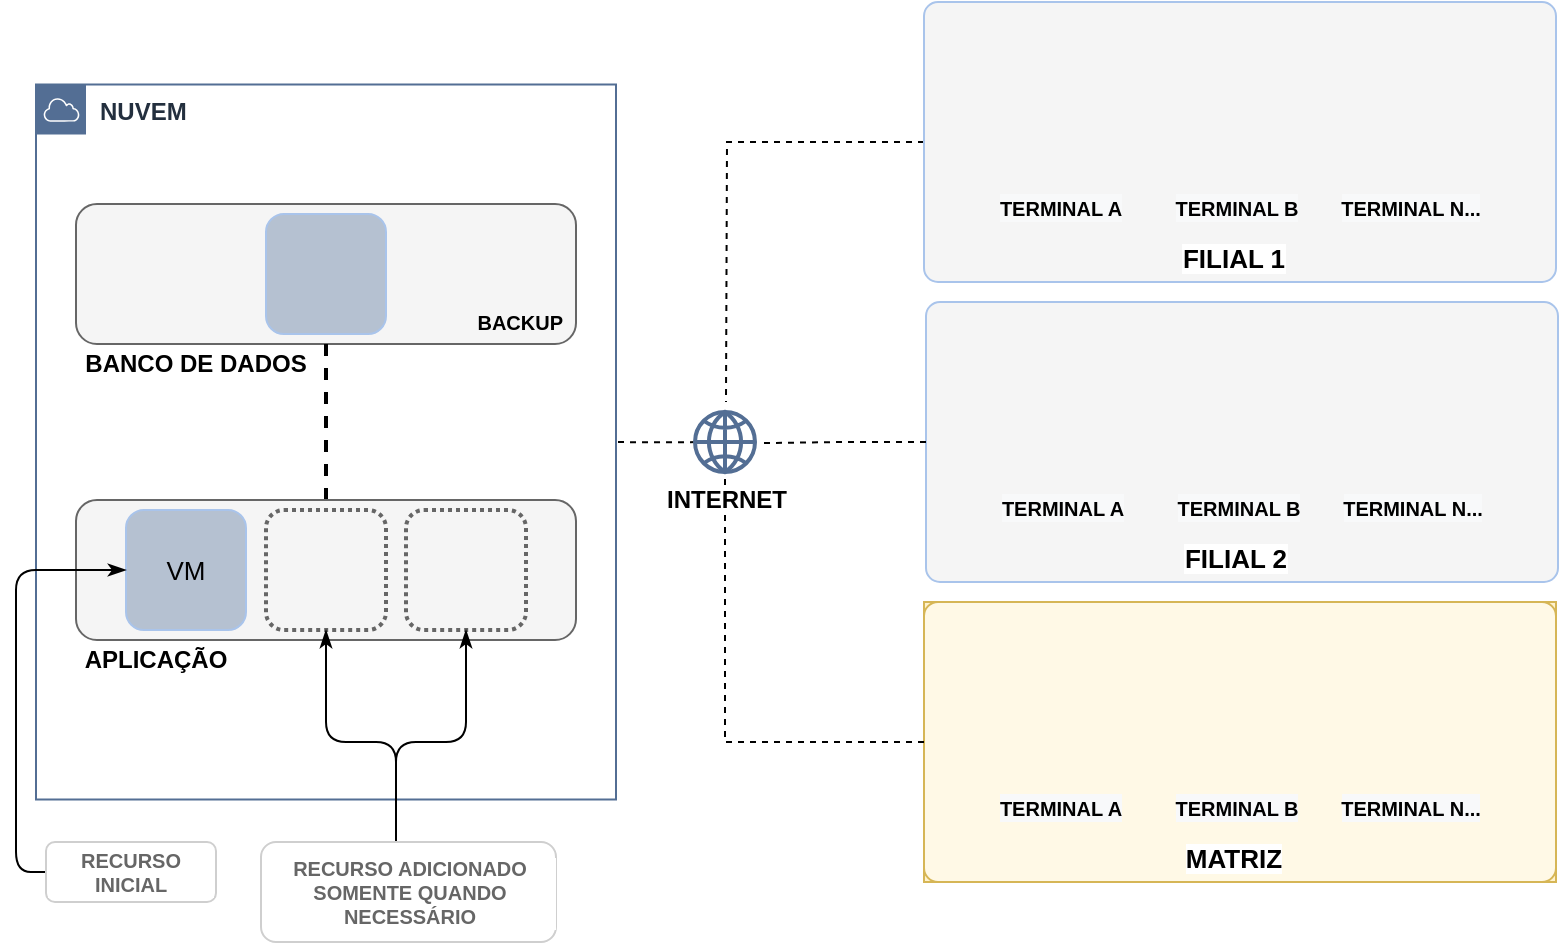 <mxfile version="14.8.0" type="github">
  <diagram id="vxIsBXi6-U7dhx1XqKku" name="Page-1">
    <mxGraphModel dx="1240" dy="655" grid="1" gridSize="10" guides="1" tooltips="1" connect="1" arrows="1" fold="1" page="1" pageScale="1" pageWidth="827" pageHeight="1169" math="0" shadow="0">
      <root>
        <mxCell id="0" />
        <mxCell id="1" parent="0" />
        <mxCell id="QleytlypI_foX-6YYafD-23" value="" style="group;fillColor=#fff2cc;strokeColor=#d6b656;" vertex="1" connectable="0" parent="1">
          <mxGeometry x="477" y="380" width="316" height="140" as="geometry" />
        </mxCell>
        <mxCell id="QleytlypI_foX-6YYafD-24" value="" style="rounded=1;whiteSpace=wrap;html=1;shadow=0;arcSize=5;strokeColor=#d6b656;fillColor=#FFF9E6;" vertex="1" parent="QleytlypI_foX-6YYafD-23">
          <mxGeometry width="316" height="140" as="geometry" />
        </mxCell>
        <mxCell id="QleytlypI_foX-6YYafD-25" value="&lt;span style=&quot;font-weight: 700 ; background-color: rgb(248 , 249 , 250)&quot;&gt;&lt;font style=&quot;font-size: 10px&quot;&gt;TERMINAL A&lt;/font&gt;&lt;/span&gt;" style="shape=image;html=1;verticalAlign=top;verticalLabelPosition=bottom;labelBackgroundColor=#ffffff;imageAspect=0;aspect=fixed;image=https://cdn4.iconfinder.com/data/icons/computer-and-technologies-1/800/pc-128.png;" vertex="1" parent="QleytlypI_foX-6YYafD-23">
          <mxGeometry x="31.6" y="16.471" width="72.471" height="72.471" as="geometry" />
        </mxCell>
        <mxCell id="QleytlypI_foX-6YYafD-26" value="&lt;span style=&quot;font-weight: 700 ; background-color: rgb(248 , 249 , 250)&quot;&gt;&lt;font style=&quot;font-size: 10px&quot;&gt;TERMINAL B&lt;/font&gt;&lt;/span&gt;" style="shape=image;html=1;verticalAlign=top;verticalLabelPosition=bottom;labelBackgroundColor=#ffffff;imageAspect=0;aspect=fixed;image=https://cdn4.iconfinder.com/data/icons/computer-and-technologies-1/800/pc-128.png;" vertex="1" parent="QleytlypI_foX-6YYafD-23">
          <mxGeometry x="119.378" y="16.471" width="72.471" height="72.471" as="geometry" />
        </mxCell>
        <mxCell id="QleytlypI_foX-6YYafD-27" value="&lt;span style=&quot;font-weight: 700 ; background-color: rgb(248 , 249 , 250)&quot;&gt;&lt;font style=&quot;font-size: 10px&quot;&gt;TERMINAL N...&lt;/font&gt;&lt;/span&gt;" style="shape=image;html=1;verticalAlign=top;verticalLabelPosition=bottom;labelBackgroundColor=#ffffff;imageAspect=0;aspect=fixed;image=https://cdn4.iconfinder.com/data/icons/computer-and-technologies-1/800/pc-128.png;" vertex="1" parent="QleytlypI_foX-6YYafD-23">
          <mxGeometry x="207.156" y="16.471" width="72.471" height="72.471" as="geometry" />
        </mxCell>
        <mxCell id="QleytlypI_foX-6YYafD-28" value="MATRIZ" style="text;html=1;strokeColor=none;fillColor=none;align=center;verticalAlign=middle;whiteSpace=wrap;rounded=0;shadow=0;fontStyle=1;fontSize=13;labelBorderColor=none;labelBackgroundColor=#ffffff;" vertex="1" parent="QleytlypI_foX-6YYafD-23">
          <mxGeometry x="116.45" y="120" width="78.33" height="16.47" as="geometry" />
        </mxCell>
        <mxCell id="QleytlypI_foX-6YYafD-47" style="edgeStyle=orthogonalEdgeStyle;rounded=0;orthogonalLoop=1;jettySize=auto;html=1;exitX=0.017;exitY=0.502;exitDx=0;exitDy=0;exitPerimeter=0;dashed=1;fontSize=13;fontColor=#000000;startArrow=none;startFill=0;endArrow=none;endFill=0;strokeWidth=1;" edge="1" parent="1" source="QleytlypI_foX-6YYafD-96" target="QleytlypI_foX-6YYafD-44">
          <mxGeometry relative="1" as="geometry">
            <mxPoint x="343" y="300" as="sourcePoint" />
          </mxGeometry>
        </mxCell>
        <mxCell id="QleytlypI_foX-6YYafD-32" style="edgeStyle=orthogonalEdgeStyle;rounded=0;orthogonalLoop=1;jettySize=auto;html=1;exitX=0;exitY=0.5;exitDx=0;exitDy=0;fontSize=13;fontColor=#000000;dashed=1;endArrow=none;endFill=0;strokeWidth=1;" edge="1" parent="1" source="QleytlypI_foX-6YYafD-6">
          <mxGeometry relative="1" as="geometry">
            <mxPoint x="378" y="280" as="targetPoint" />
          </mxGeometry>
        </mxCell>
        <mxCell id="QleytlypI_foX-6YYafD-35" style="edgeStyle=orthogonalEdgeStyle;rounded=0;orthogonalLoop=1;jettySize=auto;html=1;exitX=0;exitY=0.5;exitDx=0;exitDy=0;fontSize=13;fontColor=#000000;startArrow=none;startFill=0;dashed=1;endArrow=none;endFill=0;strokeWidth=1;" edge="1" parent="1" source="QleytlypI_foX-6YYafD-24" target="QleytlypI_foX-6YYafD-96">
          <mxGeometry relative="1" as="geometry">
            <mxPoint x="378" y="360" as="targetPoint" />
          </mxGeometry>
        </mxCell>
        <mxCell id="QleytlypI_foX-6YYafD-44" value="&lt;b&gt;NUVEM&lt;/b&gt;" style="points=[[0,0],[0.25,0],[0.5,0],[0.75,0],[1,0],[1,0.25],[1,0.5],[1,0.75],[1,1],[0.75,1],[0.5,1],[0.25,1],[0,1],[0,0.75],[0,0.5],[0,0.25]];outlineConnect=0;gradientColor=none;html=1;whiteSpace=wrap;fontSize=12;fontStyle=0;shape=mxgraph.aws4.group;grIcon=mxgraph.aws4.group_aws_cloud;verticalAlign=top;align=left;spacingLeft=30;fontColor=#232F3E;dashed=0;shadow=0;labelBackgroundColor=#FFFFFF;labelBorderColor=none;fillColor=none;strokeColor=#536E94;" vertex="1" parent="1">
          <mxGeometry x="33" y="121.25" width="290" height="357.5" as="geometry" />
        </mxCell>
        <mxCell id="QleytlypI_foX-6YYafD-49" value="" style="rounded=1;whiteSpace=wrap;html=1;shadow=0;labelBackgroundColor=#FFFFFF;fontSize=13;fontColor=#333333;strokeColor=#666666;fillColor=#f5f5f5;" vertex="1" parent="1">
          <mxGeometry x="53" y="181" width="250" height="70" as="geometry" />
        </mxCell>
        <mxCell id="QleytlypI_foX-6YYafD-48" value="" style="rounded=1;whiteSpace=wrap;html=1;shadow=0;labelBackgroundColor=#FFFFFF;fontSize=13;fontColor=#000000;strokeColor=#A9C4EB;fillColor=#B5C1D1;" vertex="1" parent="1">
          <mxGeometry x="148" y="186" width="60" height="60" as="geometry" />
        </mxCell>
        <mxCell id="QleytlypI_foX-6YYafD-52" value="BANCO DE DADOS" style="text;html=1;strokeColor=none;fillColor=none;align=center;verticalAlign=middle;whiteSpace=wrap;rounded=0;shadow=0;labelBackgroundColor=#FFFFFF;fontSize=12;fontColor=#000000;fontStyle=1" vertex="1" parent="1">
          <mxGeometry x="43" y="251" width="140" height="20" as="geometry" />
        </mxCell>
        <mxCell id="QleytlypI_foX-6YYafD-57" style="edgeStyle=orthogonalEdgeStyle;rounded=0;orthogonalLoop=1;jettySize=auto;html=1;exitX=0.5;exitY=0;exitDx=0;exitDy=0;entryX=0.5;entryY=1;entryDx=0;entryDy=0;fontSize=12;fontColor=#000000;startArrow=none;startFill=0;endArrow=none;endFill=0;strokeWidth=2;dashed=1;" edge="1" parent="1" source="QleytlypI_foX-6YYafD-53" target="QleytlypI_foX-6YYafD-48">
          <mxGeometry relative="1" as="geometry" />
        </mxCell>
        <mxCell id="QleytlypI_foX-6YYafD-53" value="" style="rounded=1;whiteSpace=wrap;html=1;shadow=0;labelBackgroundColor=#FFFFFF;fontSize=13;fontColor=#333333;strokeColor=#666666;fillColor=#f5f5f5;" vertex="1" parent="1">
          <mxGeometry x="53" y="329" width="250" height="70" as="geometry" />
        </mxCell>
        <mxCell id="QleytlypI_foX-6YYafD-54" value="&lt;span style=&quot;background-color: rgb(181 , 193 , 209)&quot;&gt;VM&lt;/span&gt;" style="rounded=1;whiteSpace=wrap;html=1;shadow=0;labelBackgroundColor=#FFFFFF;fontSize=13;fontColor=#000000;strokeColor=#A9C4EB;fillColor=#B5C1D1;" vertex="1" parent="1">
          <mxGeometry x="78" y="334" width="60" height="60" as="geometry" />
        </mxCell>
        <mxCell id="QleytlypI_foX-6YYafD-55" value="APLICAÇÃO" style="text;html=1;strokeColor=none;fillColor=none;align=center;verticalAlign=middle;whiteSpace=wrap;rounded=0;shadow=0;labelBackgroundColor=#FFFFFF;fontSize=12;fontColor=#000000;fontStyle=1" vertex="1" parent="1">
          <mxGeometry x="23" y="399" width="140" height="20" as="geometry" />
        </mxCell>
        <mxCell id="QleytlypI_foX-6YYafD-56" value="" style="rounded=1;whiteSpace=wrap;html=1;shadow=0;labelBackgroundColor=#FFFFFF;fontSize=13;fillColor=#f5f5f5;strokeColor=#666666;fontColor=#333333;dashed=1;strokeWidth=2;dashPattern=1 1;" vertex="1" parent="1">
          <mxGeometry x="148" y="334" width="60" height="60" as="geometry" />
        </mxCell>
        <mxCell id="QleytlypI_foX-6YYafD-61" value="&lt;b&gt;&lt;font style=&quot;font-size: 10px&quot;&gt;BACKUP&amp;nbsp;&lt;/font&gt;&lt;/b&gt;" style="shape=image;html=1;verticalAlign=top;verticalLabelPosition=bottom;labelBackgroundColor=none;imageAspect=0;aspect=fixed;image=https://cdn1.iconfinder.com/data/icons/windows8_icons_iconpharm/26/data_backup.png;shadow=0;dashed=1;dashPattern=1 1;fontSize=12;strokeColor=#7EA6E0;strokeWidth=2;fillColor=#B5C1D1;" vertex="1" parent="1">
          <mxGeometry x="263" y="200" width="26" height="26" as="geometry" />
        </mxCell>
        <mxCell id="QleytlypI_foX-6YYafD-62" value="" style="rounded=1;whiteSpace=wrap;html=1;shadow=0;labelBackgroundColor=#FFFFFF;fontSize=13;fillColor=#f5f5f5;strokeColor=#666666;fontColor=#333333;dashed=1;strokeWidth=2;dashPattern=1 1;" vertex="1" parent="1">
          <mxGeometry x="218" y="334" width="60" height="60" as="geometry" />
        </mxCell>
        <mxCell id="QleytlypI_foX-6YYafD-6" value="" style="rounded=1;whiteSpace=wrap;html=1;fillColor=#f5f5f5;fontColor=#333333;shadow=0;arcSize=5;strokeColor=#A9C4EB;" vertex="1" parent="1">
          <mxGeometry x="477" y="80" width="316" height="140" as="geometry" />
        </mxCell>
        <mxCell id="QleytlypI_foX-6YYafD-2" value="&lt;span style=&quot;font-weight: 700 ; background-color: rgb(248 , 249 , 250)&quot;&gt;&lt;font style=&quot;font-size: 10px&quot;&gt;TERMINAL A&lt;/font&gt;&lt;/span&gt;" style="shape=image;html=1;verticalAlign=top;verticalLabelPosition=bottom;labelBackgroundColor=#ffffff;imageAspect=0;aspect=fixed;image=https://cdn4.iconfinder.com/data/icons/computer-and-technologies-1/800/pc-128.png;" vertex="1" parent="1">
          <mxGeometry x="508.6" y="96.471" width="72.471" height="72.471" as="geometry" />
        </mxCell>
        <mxCell id="QleytlypI_foX-6YYafD-4" value="&lt;span style=&quot;font-weight: 700 ; background-color: rgb(248 , 249 , 250)&quot;&gt;&lt;font style=&quot;font-size: 10px&quot;&gt;TERMINAL B&lt;/font&gt;&lt;/span&gt;" style="shape=image;html=1;verticalAlign=top;verticalLabelPosition=bottom;labelBackgroundColor=#ffffff;imageAspect=0;aspect=fixed;image=https://cdn4.iconfinder.com/data/icons/computer-and-technologies-1/800/pc-128.png;" vertex="1" parent="1">
          <mxGeometry x="596.378" y="96.471" width="72.471" height="72.471" as="geometry" />
        </mxCell>
        <mxCell id="QleytlypI_foX-6YYafD-5" value="&lt;span style=&quot;font-weight: 700 ; background-color: rgb(248 , 249 , 250)&quot;&gt;&lt;font style=&quot;font-size: 10px&quot;&gt;TERMINAL N...&lt;/font&gt;&lt;/span&gt;" style="shape=image;html=1;verticalAlign=top;verticalLabelPosition=bottom;labelBackgroundColor=#ffffff;imageAspect=0;aspect=fixed;image=https://cdn4.iconfinder.com/data/icons/computer-and-technologies-1/800/pc-128.png;" vertex="1" parent="1">
          <mxGeometry x="684.156" y="96.471" width="72.471" height="72.471" as="geometry" />
        </mxCell>
        <mxCell id="QleytlypI_foX-6YYafD-7" value="FILIAL 1" style="text;html=1;strokeColor=none;fillColor=none;align=center;verticalAlign=middle;whiteSpace=wrap;rounded=0;shadow=0;fontStyle=1;fontSize=13;labelBorderColor=none;labelBackgroundColor=#ffffff;" vertex="1" parent="1">
          <mxGeometry x="593.45" y="200" width="78.33" height="16.47" as="geometry" />
        </mxCell>
        <mxCell id="QleytlypI_foX-6YYafD-17" value="" style="group" vertex="1" connectable="0" parent="1">
          <mxGeometry x="478" y="230" width="316" height="221.71" as="geometry" />
        </mxCell>
        <mxCell id="QleytlypI_foX-6YYafD-18" value="" style="rounded=1;whiteSpace=wrap;html=1;fillColor=#f5f5f5;fontColor=#333333;shadow=0;arcSize=5;strokeColor=#A9C4EB;" vertex="1" parent="QleytlypI_foX-6YYafD-17">
          <mxGeometry width="316" height="140" as="geometry" />
        </mxCell>
        <mxCell id="QleytlypI_foX-6YYafD-19" value="&lt;span style=&quot;font-weight: 700 ; background-color: rgb(248 , 249 , 250)&quot;&gt;&lt;font style=&quot;font-size: 10px&quot;&gt;TERMINAL A&lt;/font&gt;&lt;/span&gt;" style="shape=image;html=1;verticalAlign=top;verticalLabelPosition=bottom;labelBackgroundColor=#ffffff;imageAspect=0;aspect=fixed;image=https://cdn4.iconfinder.com/data/icons/computer-and-technologies-1/800/pc-128.png;" vertex="1" parent="QleytlypI_foX-6YYafD-17">
          <mxGeometry x="31.6" y="16.471" width="72.471" height="72.471" as="geometry" />
        </mxCell>
        <mxCell id="QleytlypI_foX-6YYafD-20" value="&lt;span style=&quot;font-weight: 700 ; background-color: rgb(248 , 249 , 250)&quot;&gt;&lt;font style=&quot;font-size: 10px&quot;&gt;TERMINAL B&lt;/font&gt;&lt;/span&gt;" style="shape=image;html=1;verticalAlign=top;verticalLabelPosition=bottom;labelBackgroundColor=#ffffff;imageAspect=0;aspect=fixed;image=https://cdn4.iconfinder.com/data/icons/computer-and-technologies-1/800/pc-128.png;" vertex="1" parent="QleytlypI_foX-6YYafD-17">
          <mxGeometry x="119.378" y="16.471" width="72.471" height="72.471" as="geometry" />
        </mxCell>
        <mxCell id="QleytlypI_foX-6YYafD-21" value="&lt;span style=&quot;font-weight: 700 ; background-color: rgb(248 , 249 , 250)&quot;&gt;&lt;font style=&quot;font-size: 10px&quot;&gt;TERMINAL N...&lt;/font&gt;&lt;/span&gt;" style="shape=image;html=1;verticalAlign=top;verticalLabelPosition=bottom;labelBackgroundColor=#ffffff;imageAspect=0;aspect=fixed;image=https://cdn4.iconfinder.com/data/icons/computer-and-technologies-1/800/pc-128.png;" vertex="1" parent="QleytlypI_foX-6YYafD-17">
          <mxGeometry x="207.156" y="16.471" width="72.471" height="72.471" as="geometry" />
        </mxCell>
        <mxCell id="QleytlypI_foX-6YYafD-22" value="FILIAL 2" style="text;html=1;strokeColor=none;fillColor=none;align=center;verticalAlign=middle;whiteSpace=wrap;rounded=0;shadow=0;fontStyle=1;fontSize=13;labelBorderColor=none;labelBackgroundColor=#ffffff;" vertex="1" parent="QleytlypI_foX-6YYafD-17">
          <mxGeometry x="116.45" y="120" width="78.33" height="16.47" as="geometry" />
        </mxCell>
        <mxCell id="QleytlypI_foX-6YYafD-93" style="edgeStyle=orthogonalEdgeStyle;jumpStyle=none;orthogonalLoop=1;jettySize=auto;html=1;fontSize=12;fontColor=#000000;startArrow=none;startFill=0;endArrow=classicThin;endFill=1;strokeWidth=1;rounded=1;" edge="1" parent="1" source="QleytlypI_foX-6YYafD-65" target="QleytlypI_foX-6YYafD-54">
          <mxGeometry relative="1" as="geometry">
            <Array as="points">
              <mxPoint x="23" y="364" />
            </Array>
          </mxGeometry>
        </mxCell>
        <mxCell id="QleytlypI_foX-6YYafD-65" value="RECURSO INICIAL" style="text;html=1;fillColor=none;align=center;verticalAlign=middle;whiteSpace=wrap;rounded=1;shadow=0;labelBackgroundColor=#FFFFFF;fontSize=10;fontStyle=1;strokeColor=#CFCFCF;fontColor=#666666;" vertex="1" parent="1">
          <mxGeometry x="38" y="500" width="85" height="30" as="geometry" />
        </mxCell>
        <mxCell id="QleytlypI_foX-6YYafD-91" style="edgeStyle=orthogonalEdgeStyle;rounded=1;jumpStyle=none;orthogonalLoop=1;jettySize=auto;html=1;fontSize=12;fontColor=#000000;startArrow=none;startFill=0;endArrow=classicThin;endFill=1;strokeWidth=1;" edge="1" parent="1" source="QleytlypI_foX-6YYafD-67" target="QleytlypI_foX-6YYafD-56">
          <mxGeometry relative="1" as="geometry">
            <Array as="points">
              <mxPoint x="213" y="450" />
              <mxPoint x="178" y="450" />
            </Array>
          </mxGeometry>
        </mxCell>
        <mxCell id="QleytlypI_foX-6YYafD-92" style="edgeStyle=orthogonalEdgeStyle;rounded=1;jumpStyle=none;orthogonalLoop=1;jettySize=auto;html=1;entryX=0.5;entryY=1;entryDx=0;entryDy=0;fontSize=12;fontColor=#000000;startArrow=none;startFill=0;endArrow=classicThin;endFill=1;strokeWidth=1;" edge="1" parent="1" source="QleytlypI_foX-6YYafD-67" target="QleytlypI_foX-6YYafD-62">
          <mxGeometry relative="1" as="geometry">
            <Array as="points">
              <mxPoint x="213" y="450" />
              <mxPoint x="248" y="450" />
            </Array>
          </mxGeometry>
        </mxCell>
        <mxCell id="QleytlypI_foX-6YYafD-67" value="RECURSO ADICIONADO SOMENTE QUANDO NECESSÁRIO" style="text;html=1;fillColor=none;align=center;verticalAlign=middle;whiteSpace=wrap;rounded=1;shadow=0;labelBackgroundColor=#FFFFFF;fontSize=10;fontStyle=1;strokeColor=#CFCFCF;fontColor=#666666;" vertex="1" parent="1">
          <mxGeometry x="145.5" y="500" width="147.5" height="50" as="geometry" />
        </mxCell>
        <mxCell id="QleytlypI_foX-6YYafD-96" value="&lt;b&gt;INTERNET&lt;/b&gt;" style="html=1;verticalLabelPosition=bottom;align=center;labelBackgroundColor=#ffffff;verticalAlign=top;strokeWidth=2;shadow=0;dashed=0;shape=mxgraph.ios7.icons.globe;fontSize=12;fontColor=#000000;fillColor=none;strokeColor=#536E94;" vertex="1" parent="1">
          <mxGeometry x="362.5" y="285" width="30" height="30" as="geometry" />
        </mxCell>
        <mxCell id="QleytlypI_foX-6YYafD-102" style="edgeStyle=orthogonalEdgeStyle;rounded=1;jumpStyle=none;orthogonalLoop=1;jettySize=auto;html=1;entryX=1.064;entryY=0.52;entryDx=0;entryDy=0;entryPerimeter=0;fontSize=12;fontColor=#000000;startArrow=none;startFill=0;endArrow=none;endFill=0;strokeWidth=1;dashed=1;" edge="1" parent="1" source="QleytlypI_foX-6YYafD-18" target="QleytlypI_foX-6YYafD-96">
          <mxGeometry relative="1" as="geometry" />
        </mxCell>
      </root>
    </mxGraphModel>
  </diagram>
</mxfile>
